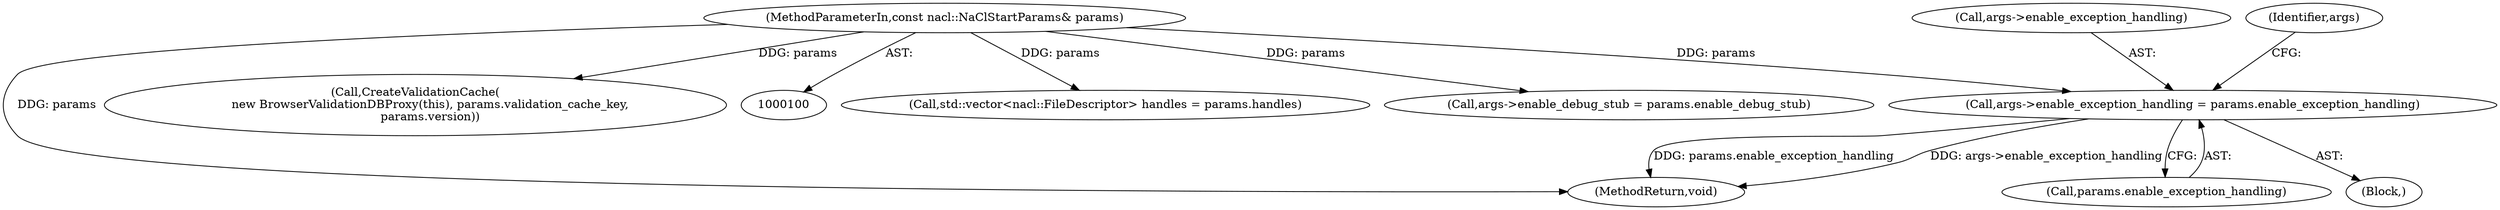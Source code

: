 digraph "0_Chrome_3b0d77670a0613f409110817455d2137576b485a_7@pointer" {
"1000236" [label="(Call,args->enable_exception_handling = params.enable_exception_handling)"];
"1000101" [label="(MethodParameterIn,const nacl::NaClStartParams& params)"];
"1000236" [label="(Call,args->enable_exception_handling = params.enable_exception_handling)"];
"1000101" [label="(MethodParameterIn,const nacl::NaClStartParams& params)"];
"1000117" [label="(Call,std::vector<nacl::FileDescriptor> handles = params.handles)"];
"1000243" [label="(Call,args->enable_debug_stub = params.enable_debug_stub)"];
"1000237" [label="(Call,args->enable_exception_handling)"];
"1000263" [label="(MethodReturn,void)"];
"1000240" [label="(Call,params.enable_exception_handling)"];
"1000102" [label="(Block,)"];
"1000215" [label="(Call,CreateValidationCache(\n        new BrowserValidationDBProxy(this), params.validation_cache_key,\n        params.version))"];
"1000245" [label="(Identifier,args)"];
"1000236" -> "1000102"  [label="AST: "];
"1000236" -> "1000240"  [label="CFG: "];
"1000237" -> "1000236"  [label="AST: "];
"1000240" -> "1000236"  [label="AST: "];
"1000245" -> "1000236"  [label="CFG: "];
"1000236" -> "1000263"  [label="DDG: args->enable_exception_handling"];
"1000236" -> "1000263"  [label="DDG: params.enable_exception_handling"];
"1000101" -> "1000236"  [label="DDG: params"];
"1000101" -> "1000100"  [label="AST: "];
"1000101" -> "1000263"  [label="DDG: params"];
"1000101" -> "1000117"  [label="DDG: params"];
"1000101" -> "1000215"  [label="DDG: params"];
"1000101" -> "1000243"  [label="DDG: params"];
}
